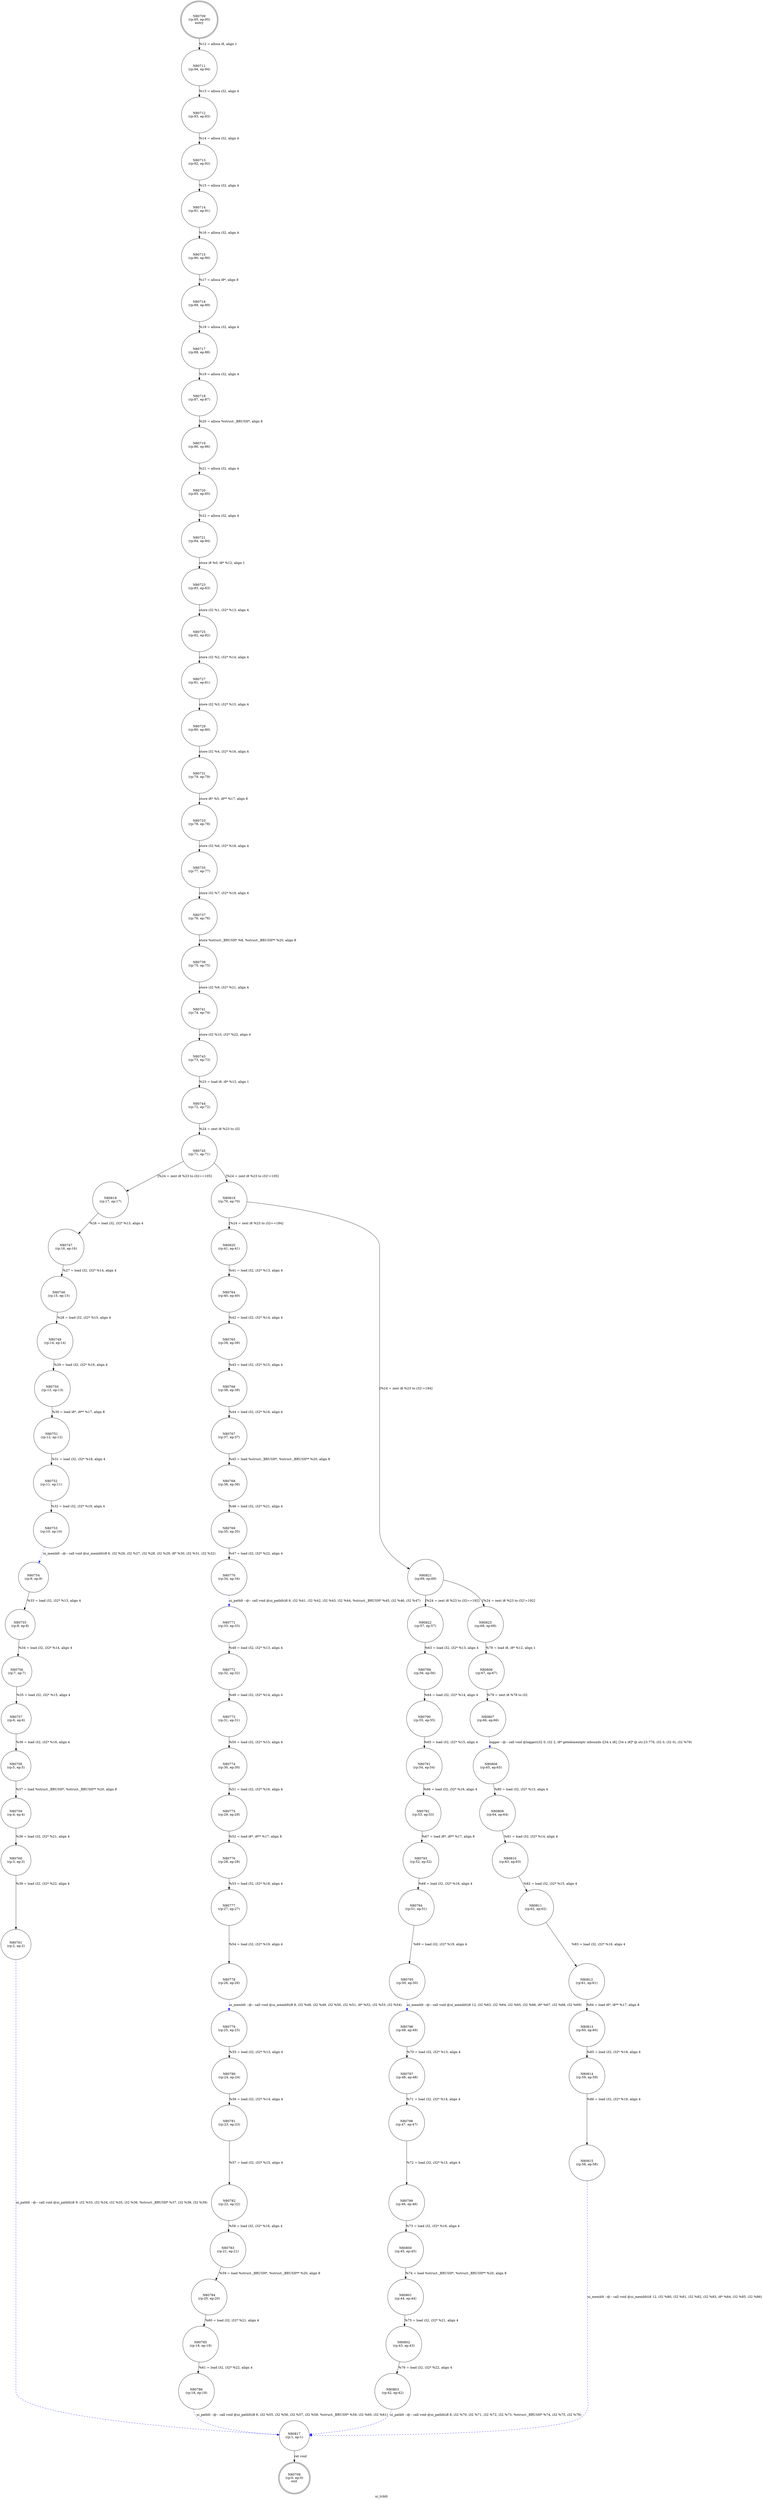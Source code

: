 digraph ui_triblt {
label="ui_triblt"
80708 [label="N80708\n(rp:0, ep:0)\nexit", shape="doublecircle"]
80709 [label="N80709\n(rp:95, ep:95)\nentry", shape="doublecircle"]
80709 -> 80711 [label="%12 = alloca i8, align 1"]
80711 [label="N80711\n(rp:94, ep:94)", shape="circle"]
80711 -> 80712 [label="%13 = alloca i32, align 4"]
80712 [label="N80712\n(rp:93, ep:93)", shape="circle"]
80712 -> 80713 [label="%14 = alloca i32, align 4"]
80713 [label="N80713\n(rp:92, ep:92)", shape="circle"]
80713 -> 80714 [label="%15 = alloca i32, align 4"]
80714 [label="N80714\n(rp:91, ep:91)", shape="circle"]
80714 -> 80715 [label="%16 = alloca i32, align 4"]
80715 [label="N80715\n(rp:90, ep:90)", shape="circle"]
80715 -> 80716 [label="%17 = alloca i8*, align 8"]
80716 [label="N80716\n(rp:89, ep:89)", shape="circle"]
80716 -> 80717 [label="%18 = alloca i32, align 4"]
80717 [label="N80717\n(rp:88, ep:88)", shape="circle"]
80717 -> 80718 [label="%19 = alloca i32, align 4"]
80718 [label="N80718\n(rp:87, ep:87)", shape="circle"]
80718 -> 80719 [label="%20 = alloca %struct._BRUSH*, align 8"]
80719 [label="N80719\n(rp:86, ep:86)", shape="circle"]
80719 -> 80720 [label="%21 = alloca i32, align 4"]
80720 [label="N80720\n(rp:85, ep:85)", shape="circle"]
80720 -> 80721 [label="%22 = alloca i32, align 4"]
80721 [label="N80721\n(rp:84, ep:84)", shape="circle"]
80721 -> 80723 [label="store i8 %0, i8* %12, align 1"]
80723 [label="N80723\n(rp:83, ep:83)", shape="circle"]
80723 -> 80725 [label="store i32 %1, i32* %13, align 4"]
80725 [label="N80725\n(rp:82, ep:82)", shape="circle"]
80725 -> 80727 [label="store i32 %2, i32* %14, align 4"]
80727 [label="N80727\n(rp:81, ep:81)", shape="circle"]
80727 -> 80729 [label="store i32 %3, i32* %15, align 4"]
80729 [label="N80729\n(rp:80, ep:80)", shape="circle"]
80729 -> 80731 [label="store i32 %4, i32* %16, align 4"]
80731 [label="N80731\n(rp:79, ep:79)", shape="circle"]
80731 -> 80733 [label="store i8* %5, i8** %17, align 8"]
80733 [label="N80733\n(rp:78, ep:78)", shape="circle"]
80733 -> 80735 [label="store i32 %6, i32* %18, align 4"]
80735 [label="N80735\n(rp:77, ep:77)", shape="circle"]
80735 -> 80737 [label="store i32 %7, i32* %19, align 4"]
80737 [label="N80737\n(rp:76, ep:76)", shape="circle"]
80737 -> 80739 [label="store %struct._BRUSH* %8, %struct._BRUSH** %20, align 8"]
80739 [label="N80739\n(rp:75, ep:75)", shape="circle"]
80739 -> 80741 [label="store i32 %9, i32* %21, align 4"]
80741 [label="N80741\n(rp:74, ep:74)", shape="circle"]
80741 -> 80743 [label="store i32 %10, i32* %22, align 4"]
80743 [label="N80743\n(rp:73, ep:73)", shape="circle"]
80743 -> 80744 [label="%23 = load i8, i8* %12, align 1"]
80744 [label="N80744\n(rp:72, ep:72)", shape="circle"]
80744 -> 80745 [label="%24 = zext i8 %23 to i32"]
80745 [label="N80745\n(rp:71, ep:71)", shape="circle"]
80745 -> 80818 [label="[%24 = zext i8 %23 to i32==105]"]
80745 -> 80819 [label="[%24 = zext i8 %23 to i32!=105]"]
80747 [label="N80747\n(rp:16, ep:16)", shape="circle"]
80747 -> 80748 [label="%27 = load i32, i32* %14, align 4"]
80748 [label="N80748\n(rp:15, ep:15)", shape="circle"]
80748 -> 80749 [label="%28 = load i32, i32* %15, align 4"]
80749 [label="N80749\n(rp:14, ep:14)", shape="circle"]
80749 -> 80750 [label="%29 = load i32, i32* %16, align 4"]
80750 [label="N80750\n(rp:13, ep:13)", shape="circle"]
80750 -> 80751 [label="%30 = load i8*, i8** %17, align 8"]
80751 [label="N80751\n(rp:12, ep:12)", shape="circle"]
80751 -> 80752 [label="%31 = load i32, i32* %18, align 4"]
80752 [label="N80752\n(rp:11, ep:11)", shape="circle"]
80752 -> 80753 [label="%32 = load i32, i32* %19, align 4"]
80753 [label="N80753\n(rp:10, ep:10)", shape="circle"]
80753 -> 80754 [label="ui_memblt --@-- call void @ui_memblt(i8 6, i32 %26, i32 %27, i32 %28, i32 %29, i8* %30, i32 %31, i32 %32)", style="dashed", color="blue"]
80754 [label="N80754\n(rp:9, ep:9)", shape="circle"]
80754 -> 80755 [label="%33 = load i32, i32* %13, align 4"]
80755 [label="N80755\n(rp:8, ep:8)", shape="circle"]
80755 -> 80756 [label="%34 = load i32, i32* %14, align 4"]
80756 [label="N80756\n(rp:7, ep:7)", shape="circle"]
80756 -> 80757 [label="%35 = load i32, i32* %15, align 4"]
80757 [label="N80757\n(rp:6, ep:6)", shape="circle"]
80757 -> 80758 [label="%36 = load i32, i32* %16, align 4"]
80758 [label="N80758\n(rp:5, ep:5)", shape="circle"]
80758 -> 80759 [label="%37 = load %struct._BRUSH*, %struct._BRUSH** %20, align 8"]
80759 [label="N80759\n(rp:4, ep:4)", shape="circle"]
80759 -> 80760 [label="%38 = load i32, i32* %21, align 4"]
80760 [label="N80760\n(rp:3, ep:3)", shape="circle"]
80760 -> 80761 [label="%39 = load i32, i32* %22, align 4"]
80761 [label="N80761\n(rp:2, ep:2)", shape="circle"]
80761 -> 80817 [label="ui_patblt --@-- call void @ui_patblt(i8 9, i32 %33, i32 %34, i32 %35, i32 %36, %struct._BRUSH* %37, i32 %38, i32 %39)", style="dashed", color="blue"]
80764 [label="N80764\n(rp:40, ep:40)", shape="circle"]
80764 -> 80765 [label="%42 = load i32, i32* %14, align 4"]
80765 [label="N80765\n(rp:39, ep:39)", shape="circle"]
80765 -> 80766 [label="%43 = load i32, i32* %15, align 4"]
80766 [label="N80766\n(rp:38, ep:38)", shape="circle"]
80766 -> 80767 [label="%44 = load i32, i32* %16, align 4"]
80767 [label="N80767\n(rp:37, ep:37)", shape="circle"]
80767 -> 80768 [label="%45 = load %struct._BRUSH*, %struct._BRUSH** %20, align 8"]
80768 [label="N80768\n(rp:36, ep:36)", shape="circle"]
80768 -> 80769 [label="%46 = load i32, i32* %21, align 4"]
80769 [label="N80769\n(rp:35, ep:35)", shape="circle"]
80769 -> 80770 [label="%47 = load i32, i32* %22, align 4"]
80770 [label="N80770\n(rp:34, ep:34)", shape="circle"]
80770 -> 80771 [label="ui_patblt --@-- call void @ui_patblt(i8 6, i32 %41, i32 %42, i32 %43, i32 %44, %struct._BRUSH* %45, i32 %46, i32 %47)", style="dashed", color="blue"]
80771 [label="N80771\n(rp:33, ep:33)", shape="circle"]
80771 -> 80772 [label="%48 = load i32, i32* %13, align 4"]
80772 [label="N80772\n(rp:32, ep:32)", shape="circle"]
80772 -> 80773 [label="%49 = load i32, i32* %14, align 4"]
80773 [label="N80773\n(rp:31, ep:31)", shape="circle"]
80773 -> 80774 [label="%50 = load i32, i32* %15, align 4"]
80774 [label="N80774\n(rp:30, ep:30)", shape="circle"]
80774 -> 80775 [label="%51 = load i32, i32* %16, align 4"]
80775 [label="N80775\n(rp:29, ep:29)", shape="circle"]
80775 -> 80776 [label="%52 = load i8*, i8** %17, align 8"]
80776 [label="N80776\n(rp:28, ep:28)", shape="circle"]
80776 -> 80777 [label="%53 = load i32, i32* %18, align 4"]
80777 [label="N80777\n(rp:27, ep:27)", shape="circle"]
80777 -> 80778 [label="%54 = load i32, i32* %19, align 4"]
80778 [label="N80778\n(rp:26, ep:26)", shape="circle"]
80778 -> 80779 [label="ui_memblt --@-- call void @ui_memblt(i8 8, i32 %48, i32 %49, i32 %50, i32 %51, i8* %52, i32 %53, i32 %54)", style="dashed", color="blue"]
80779 [label="N80779\n(rp:25, ep:25)", shape="circle"]
80779 -> 80780 [label="%55 = load i32, i32* %13, align 4"]
80780 [label="N80780\n(rp:24, ep:24)", shape="circle"]
80780 -> 80781 [label="%56 = load i32, i32* %14, align 4"]
80781 [label="N80781\n(rp:23, ep:23)", shape="circle"]
80781 -> 80782 [label="%57 = load i32, i32* %15, align 4"]
80782 [label="N80782\n(rp:22, ep:22)", shape="circle"]
80782 -> 80783 [label="%58 = load i32, i32* %16, align 4"]
80783 [label="N80783\n(rp:21, ep:21)", shape="circle"]
80783 -> 80784 [label="%59 = load %struct._BRUSH*, %struct._BRUSH** %20, align 8"]
80784 [label="N80784\n(rp:20, ep:20)", shape="circle"]
80784 -> 80785 [label="%60 = load i32, i32* %21, align 4"]
80785 [label="N80785\n(rp:19, ep:19)", shape="circle"]
80785 -> 80786 [label="%61 = load i32, i32* %22, align 4"]
80786 [label="N80786\n(rp:18, ep:18)", shape="circle"]
80786 -> 80817 [label="ui_patblt --@-- call void @ui_patblt(i8 6, i32 %55, i32 %56, i32 %57, i32 %58, %struct._BRUSH* %59, i32 %60, i32 %61)", style="dashed", color="blue"]
80789 [label="N80789\n(rp:56, ep:56)", shape="circle"]
80789 -> 80790 [label="%64 = load i32, i32* %14, align 4"]
80790 [label="N80790\n(rp:55, ep:55)", shape="circle"]
80790 -> 80791 [label="%65 = load i32, i32* %15, align 4"]
80791 [label="N80791\n(rp:54, ep:54)", shape="circle"]
80791 -> 80792 [label="%66 = load i32, i32* %16, align 4"]
80792 [label="N80792\n(rp:53, ep:53)", shape="circle"]
80792 -> 80793 [label="%67 = load i8*, i8** %17, align 8"]
80793 [label="N80793\n(rp:52, ep:52)", shape="circle"]
80793 -> 80794 [label="%68 = load i32, i32* %18, align 4"]
80794 [label="N80794\n(rp:51, ep:51)", shape="circle"]
80794 -> 80795 [label="%69 = load i32, i32* %19, align 4"]
80795 [label="N80795\n(rp:50, ep:50)", shape="circle"]
80795 -> 80796 [label="ui_memblt --@-- call void @ui_memblt(i8 12, i32 %63, i32 %64, i32 %65, i32 %66, i8* %67, i32 %68, i32 %69)", style="dashed", color="blue"]
80796 [label="N80796\n(rp:49, ep:49)", shape="circle"]
80796 -> 80797 [label="%70 = load i32, i32* %13, align 4"]
80797 [label="N80797\n(rp:48, ep:48)", shape="circle"]
80797 -> 80798 [label="%71 = load i32, i32* %14, align 4"]
80798 [label="N80798\n(rp:47, ep:47)", shape="circle"]
80798 -> 80799 [label="%72 = load i32, i32* %15, align 4"]
80799 [label="N80799\n(rp:46, ep:46)", shape="circle"]
80799 -> 80800 [label="%73 = load i32, i32* %16, align 4"]
80800 [label="N80800\n(rp:45, ep:45)", shape="circle"]
80800 -> 80801 [label="%74 = load %struct._BRUSH*, %struct._BRUSH** %20, align 8"]
80801 [label="N80801\n(rp:44, ep:44)", shape="circle"]
80801 -> 80802 [label="%75 = load i32, i32* %21, align 4"]
80802 [label="N80802\n(rp:43, ep:43)", shape="circle"]
80802 -> 80803 [label="%76 = load i32, i32* %22, align 4"]
80803 [label="N80803\n(rp:42, ep:42)", shape="circle"]
80803 -> 80817 [label="ui_patblt --@-- call void @ui_patblt(i8 8, i32 %70, i32 %71, i32 %72, i32 %73, %struct._BRUSH* %74, i32 %75, i32 %76)", style="dashed", color="blue"]
80806 [label="N80806\n(rp:67, ep:67)", shape="circle"]
80806 -> 80807 [label="%79 = zext i8 %78 to i32"]
80807 [label="N80807\n(rp:66, ep:66)", shape="circle"]
80807 -> 80808 [label="logger --@-- call void @logger(i32 0, i32 2, i8* getelementptr inbounds ([34 x i8], [34 x i8]* @.str.23.776, i32 0, i32 0), i32 %79)", style="dashed", color="blue"]
80808 [label="N80808\n(rp:65, ep:65)", shape="circle"]
80808 -> 80809 [label="%80 = load i32, i32* %13, align 4"]
80809 [label="N80809\n(rp:64, ep:64)", shape="circle"]
80809 -> 80810 [label="%81 = load i32, i32* %14, align 4"]
80810 [label="N80810\n(rp:63, ep:63)", shape="circle"]
80810 -> 80811 [label="%82 = load i32, i32* %15, align 4"]
80811 [label="N80811\n(rp:62, ep:62)", shape="circle"]
80811 -> 80812 [label="%83 = load i32, i32* %16, align 4"]
80812 [label="N80812\n(rp:61, ep:61)", shape="circle"]
80812 -> 80813 [label="%84 = load i8*, i8** %17, align 8"]
80813 [label="N80813\n(rp:60, ep:60)", shape="circle"]
80813 -> 80814 [label="%85 = load i32, i32* %18, align 4"]
80814 [label="N80814\n(rp:59, ep:59)", shape="circle"]
80814 -> 80815 [label="%86 = load i32, i32* %19, align 4"]
80815 [label="N80815\n(rp:58, ep:58)", shape="circle"]
80815 -> 80817 [label="ui_memblt --@-- call void @ui_memblt(i8 12, i32 %80, i32 %81, i32 %82, i32 %83, i8* %84, i32 %85, i32 %86)", style="dashed", color="blue"]
80817 [label="N80817\n(rp:1, ep:1)", shape="circle"]
80817 -> 80708 [label="ret void"]
80818 [label="N80818\n(rp:17, ep:17)", shape="circle"]
80818 -> 80747 [label="%26 = load i32, i32* %13, align 4"]
80819 [label="N80819\n(rp:70, ep:70)", shape="circle"]
80819 -> 80820 [label="[%24 = zext i8 %23 to i32==184]"]
80819 -> 80821 [label="[%24 = zext i8 %23 to i32!=184]"]
80820 [label="N80820\n(rp:41, ep:41)", shape="circle"]
80820 -> 80764 [label="%41 = load i32, i32* %13, align 4"]
80821 [label="N80821\n(rp:69, ep:69)", shape="circle"]
80821 -> 80822 [label="[%24 = zext i8 %23 to i32==192]"]
80821 -> 80823 [label="[%24 = zext i8 %23 to i32!=192]"]
80822 [label="N80822\n(rp:57, ep:57)", shape="circle"]
80822 -> 80789 [label="%63 = load i32, i32* %13, align 4"]
80823 [label="N80823\n(rp:68, ep:68)", shape="circle"]
80823 -> 80806 [label="%78 = load i8, i8* %12, align 1"]
}

